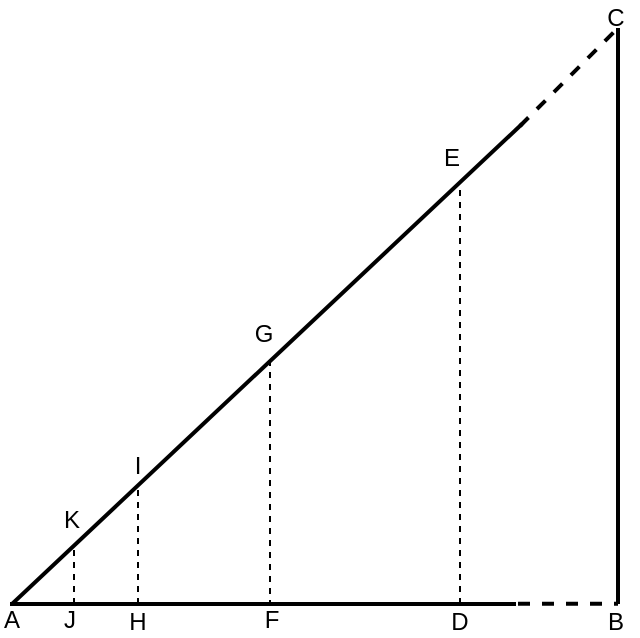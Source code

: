 <mxfile version="24.2.0" type="github" pages="2">
  <diagram name="第 1 页" id="RIVABgKGVWVkQaULtAYW">
    <mxGraphModel dx="880" dy="468" grid="1" gridSize="1" guides="1" tooltips="1" connect="1" arrows="1" fold="1" page="1" pageScale="1" pageWidth="827" pageHeight="1169" math="0" shadow="0">
      <root>
        <mxCell id="0" />
        <mxCell id="1" parent="0" />
        <mxCell id="H04dgf4gUaKJfO17DssH-1" value="" style="endArrow=none;html=1;rounded=0;strokeWidth=2;" parent="1" edge="1">
          <mxGeometry width="50" height="50" relative="1" as="geometry">
            <mxPoint x="241" y="384" as="sourcePoint" />
            <mxPoint x="496" y="144" as="targetPoint" />
          </mxGeometry>
        </mxCell>
        <mxCell id="H04dgf4gUaKJfO17DssH-2" value="" style="endArrow=none;html=1;rounded=0;strokeWidth=2;" parent="1" edge="1">
          <mxGeometry width="50" height="50" relative="1" as="geometry">
            <mxPoint x="240" y="384" as="sourcePoint" />
            <mxPoint x="493" y="384" as="targetPoint" />
          </mxGeometry>
        </mxCell>
        <mxCell id="H04dgf4gUaKJfO17DssH-3" value="" style="endArrow=none;html=1;rounded=0;strokeWidth=2;" parent="1" edge="1">
          <mxGeometry width="50" height="50" relative="1" as="geometry">
            <mxPoint x="544" y="384" as="sourcePoint" />
            <mxPoint x="544" y="96" as="targetPoint" />
          </mxGeometry>
        </mxCell>
        <mxCell id="H04dgf4gUaKJfO17DssH-4" value="A" style="text;html=1;align=center;verticalAlign=middle;whiteSpace=wrap;rounded=0;" parent="1" vertex="1">
          <mxGeometry x="235" y="387" width="12" height="10" as="geometry" />
        </mxCell>
        <mxCell id="H04dgf4gUaKJfO17DssH-5" value="B" style="text;html=1;align=center;verticalAlign=middle;whiteSpace=wrap;rounded=0;" parent="1" vertex="1">
          <mxGeometry x="537" y="388" width="12" height="10" as="geometry" />
        </mxCell>
        <mxCell id="H04dgf4gUaKJfO17DssH-6" value="C" style="text;html=1;align=center;verticalAlign=middle;whiteSpace=wrap;rounded=0;" parent="1" vertex="1">
          <mxGeometry x="532" y="82" width="22" height="17" as="geometry" />
        </mxCell>
        <mxCell id="H04dgf4gUaKJfO17DssH-7" value="D" style="text;html=1;align=center;verticalAlign=middle;whiteSpace=wrap;rounded=0;" parent="1" vertex="1">
          <mxGeometry x="459" y="388" width="12" height="10" as="geometry" />
        </mxCell>
        <mxCell id="H04dgf4gUaKJfO17DssH-8" value="E" style="text;html=1;align=center;verticalAlign=middle;whiteSpace=wrap;rounded=0;" parent="1" vertex="1">
          <mxGeometry x="431" y="146" width="60" height="30" as="geometry" />
        </mxCell>
        <mxCell id="H04dgf4gUaKJfO17DssH-9" value="F" style="text;html=1;align=center;verticalAlign=middle;whiteSpace=wrap;rounded=0;" parent="1" vertex="1">
          <mxGeometry x="365" y="387" width="12" height="10" as="geometry" />
        </mxCell>
        <mxCell id="H04dgf4gUaKJfO17DssH-10" value="G" style="text;html=1;align=center;verticalAlign=middle;whiteSpace=wrap;rounded=0;" parent="1" vertex="1">
          <mxGeometry x="337" y="234" width="60" height="30" as="geometry" />
        </mxCell>
        <mxCell id="H04dgf4gUaKJfO17DssH-11" value="H" style="text;html=1;align=center;verticalAlign=middle;whiteSpace=wrap;rounded=0;" parent="1" vertex="1">
          <mxGeometry x="298" y="388" width="12" height="10" as="geometry" />
        </mxCell>
        <mxCell id="H04dgf4gUaKJfO17DssH-12" value="I" style="text;html=1;align=center;verticalAlign=middle;whiteSpace=wrap;rounded=0;" parent="1" vertex="1">
          <mxGeometry x="274" y="300" width="60" height="30" as="geometry" />
        </mxCell>
        <mxCell id="H04dgf4gUaKJfO17DssH-13" value="J" style="text;html=1;align=center;verticalAlign=middle;whiteSpace=wrap;rounded=0;" parent="1" vertex="1">
          <mxGeometry x="264" y="387" width="12" height="10" as="geometry" />
        </mxCell>
        <mxCell id="H04dgf4gUaKJfO17DssH-19" value="K" style="text;html=1;align=center;verticalAlign=middle;whiteSpace=wrap;rounded=0;" parent="1" vertex="1">
          <mxGeometry x="265" y="337" width="12" height="10" as="geometry" />
        </mxCell>
        <mxCell id="H04dgf4gUaKJfO17DssH-20" value="" style="endArrow=none;dashed=1;html=1;rounded=0;strokeWidth=2;" parent="1" edge="1">
          <mxGeometry width="50" height="50" relative="1" as="geometry">
            <mxPoint x="495" y="145" as="sourcePoint" />
            <mxPoint x="545" y="95" as="targetPoint" />
          </mxGeometry>
        </mxCell>
        <mxCell id="H04dgf4gUaKJfO17DssH-23" value="" style="endArrow=none;dashed=1;html=1;rounded=0;strokeWidth=2;" parent="1" edge="1">
          <mxGeometry width="50" height="50" relative="1" as="geometry">
            <mxPoint x="494" y="383.83" as="sourcePoint" />
            <mxPoint x="544" y="383.83" as="targetPoint" />
          </mxGeometry>
        </mxCell>
        <mxCell id="tYeHENiUz2JDFwdjFI6Z-1" value="" style="endArrow=none;dashed=1;html=1;rounded=0;" parent="1" edge="1">
          <mxGeometry width="50" height="50" relative="1" as="geometry">
            <mxPoint x="465" y="384" as="sourcePoint" />
            <mxPoint x="465" y="174" as="targetPoint" />
          </mxGeometry>
        </mxCell>
        <mxCell id="tYeHENiUz2JDFwdjFI6Z-2" value="" style="endArrow=none;dashed=1;html=1;rounded=0;" parent="1" edge="1">
          <mxGeometry width="50" height="50" relative="1" as="geometry">
            <mxPoint x="304" y="384" as="sourcePoint" />
            <mxPoint x="304" y="324" as="targetPoint" />
          </mxGeometry>
        </mxCell>
        <mxCell id="tYeHENiUz2JDFwdjFI6Z-3" value="" style="endArrow=none;dashed=1;html=1;rounded=0;" parent="1" edge="1">
          <mxGeometry width="50" height="50" relative="1" as="geometry">
            <mxPoint x="272" y="384" as="sourcePoint" />
            <mxPoint x="272" y="355" as="targetPoint" />
          </mxGeometry>
        </mxCell>
        <mxCell id="tYeHENiUz2JDFwdjFI6Z-4" value="" style="endArrow=none;dashed=1;html=1;rounded=0;" parent="1" edge="1">
          <mxGeometry width="50" height="50" relative="1" as="geometry">
            <mxPoint x="370" y="262" as="sourcePoint" />
            <mxPoint x="370" y="384" as="targetPoint" />
          </mxGeometry>
        </mxCell>
      </root>
    </mxGraphModel>
  </diagram>
  <diagram id="T84HWTzjseAV6gvynWWT" name="第 2 页">
    <mxGraphModel dx="880" dy="468" grid="1" gridSize="1" guides="1" tooltips="1" connect="1" arrows="1" fold="1" page="1" pageScale="1" pageWidth="827" pageHeight="1169" math="1" shadow="0">
      <root>
        <mxCell id="0" />
        <mxCell id="1" parent="0" />
        <mxCell id="IJ4QIkZ7XSW0Jvyn1luv-1" value="" style="whiteSpace=wrap;html=1;fillColor=none;aspect=fixed;strokeWidth=2;perimeterSpacing=0;" vertex="1" parent="1">
          <mxGeometry x="215" y="40" width="400" height="400" as="geometry" />
        </mxCell>
        <mxCell id="IJ4QIkZ7XSW0Jvyn1luv-2" style="edgeStyle=orthogonalEdgeStyle;rounded=0;orthogonalLoop=1;jettySize=auto;html=1;" edge="1" parent="1" source="IJ4QIkZ7XSW0Jvyn1luv-3" target="IJ4QIkZ7XSW0Jvyn1luv-5">
          <mxGeometry relative="1" as="geometry" />
        </mxCell>
        <mxCell id="IJ4QIkZ7XSW0Jvyn1luv-3" value="已知N求因数" style="rounded=1;whiteSpace=wrap;html=1;fillColor=none;" vertex="1" parent="1">
          <mxGeometry x="335" y="50" width="160" height="30" as="geometry" />
        </mxCell>
        <mxCell id="IJ4QIkZ7XSW0Jvyn1luv-4" value="" style="edgeStyle=orthogonalEdgeStyle;rounded=0;orthogonalLoop=1;jettySize=auto;html=1;" edge="1" parent="1" source="IJ4QIkZ7XSW0Jvyn1luv-5" target="IJ4QIkZ7XSW0Jvyn1luv-28">
          <mxGeometry relative="1" as="geometry" />
        </mxCell>
        <mxCell id="IJ4QIkZ7XSW0Jvyn1luv-5" value="&lt;font style=&quot;font-size: 10px;&quot;&gt;$$w=1,m={{\log }_{2}}N$$&lt;/font&gt;" style="rounded=0;whiteSpace=wrap;html=1;fillColor=none;" vertex="1" parent="1">
          <mxGeometry x="335" y="95" width="160" height="30" as="geometry" />
        </mxCell>
        <mxCell id="IJ4QIkZ7XSW0Jvyn1luv-6" value="" style="edgeStyle=orthogonalEdgeStyle;rounded=0;orthogonalLoop=1;jettySize=auto;html=1;" edge="1" parent="1" source="IJ4QIkZ7XSW0Jvyn1luv-28" target="IJ4QIkZ7XSW0Jvyn1luv-9">
          <mxGeometry relative="1" as="geometry" />
        </mxCell>
        <mxCell id="IJ4QIkZ7XSW0Jvyn1luv-7" style="edgeStyle=orthogonalEdgeStyle;rounded=0;orthogonalLoop=1;jettySize=auto;html=1;" edge="1" parent="1" source="IJ4QIkZ7XSW0Jvyn1luv-28" target="IJ4QIkZ7XSW0Jvyn1luv-20">
          <mxGeometry relative="1" as="geometry" />
        </mxCell>
        <mxCell id="IJ4QIkZ7XSW0Jvyn1luv-8" value="" style="edgeStyle=orthogonalEdgeStyle;rounded=0;orthogonalLoop=1;jettySize=auto;html=1;" edge="1" parent="1" source="IJ4QIkZ7XSW0Jvyn1luv-9" target="IJ4QIkZ7XSW0Jvyn1luv-12">
          <mxGeometry relative="1" as="geometry" />
        </mxCell>
        <mxCell id="IJ4QIkZ7XSW0Jvyn1luv-9" value="$$d=0$$" style="rounded=0;whiteSpace=wrap;html=1;fillColor=none;" vertex="1" parent="1">
          <mxGeometry x="335" y="200" width="160" height="30" as="geometry" />
        </mxCell>
        <mxCell id="IJ4QIkZ7XSW0Jvyn1luv-10" value="" style="edgeStyle=orthogonalEdgeStyle;rounded=0;orthogonalLoop=1;jettySize=auto;html=1;" edge="1" parent="1" source="IJ4QIkZ7XSW0Jvyn1luv-12" target="IJ4QIkZ7XSW0Jvyn1luv-14">
          <mxGeometry relative="1" as="geometry" />
        </mxCell>
        <mxCell id="IJ4QIkZ7XSW0Jvyn1luv-11" style="edgeStyle=orthogonalEdgeStyle;rounded=0;orthogonalLoop=1;jettySize=auto;html=1;" edge="1" parent="1" source="IJ4QIkZ7XSW0Jvyn1luv-12" target="IJ4QIkZ7XSW0Jvyn1luv-19">
          <mxGeometry relative="1" as="geometry" />
        </mxCell>
        <mxCell id="IJ4QIkZ7XSW0Jvyn1luv-12" value="$$d&amp;lt;m-3$$" style="rhombus;whiteSpace=wrap;html=1;fontSize=11;" vertex="1" parent="1">
          <mxGeometry x="335" y="250" width="160" height="30" as="geometry" />
        </mxCell>
        <mxCell id="IJ4QIkZ7XSW0Jvyn1luv-13" value="" style="edgeStyle=orthogonalEdgeStyle;rounded=0;orthogonalLoop=1;jettySize=auto;html=1;" edge="1" parent="1" source="IJ4QIkZ7XSW0Jvyn1luv-14" target="IJ4QIkZ7XSW0Jvyn1luv-17">
          <mxGeometry relative="1" as="geometry" />
        </mxCell>
        <mxCell id="IJ4QIkZ7XSW0Jvyn1luv-14" value="&lt;font style=&quot;font-size: 10px;&quot;&gt;$$x=\frac{-1+\sqrt{{{2}^{d+3}}Nw+1}}{2}$$&lt;/font&gt;" style="rounded=0;whiteSpace=wrap;html=1;fontSize=6;fillColor=none;" vertex="1" parent="1">
          <mxGeometry x="335" y="295" width="160" height="40" as="geometry" />
        </mxCell>
        <mxCell id="IJ4QIkZ7XSW0Jvyn1luv-15" value="" style="edgeStyle=orthogonalEdgeStyle;rounded=0;orthogonalLoop=1;jettySize=auto;html=1;" edge="1" parent="1" source="IJ4QIkZ7XSW0Jvyn1luv-17" target="IJ4QIkZ7XSW0Jvyn1luv-18">
          <mxGeometry relative="1" as="geometry" />
        </mxCell>
        <mxCell id="IJ4QIkZ7XSW0Jvyn1luv-16" style="edgeStyle=orthogonalEdgeStyle;rounded=0;orthogonalLoop=1;jettySize=auto;html=1;" edge="1" parent="1" source="IJ4QIkZ7XSW0Jvyn1luv-17" target="IJ4QIkZ7XSW0Jvyn1luv-21">
          <mxGeometry relative="1" as="geometry" />
        </mxCell>
        <mxCell id="IJ4QIkZ7XSW0Jvyn1luv-17" value="x值是整数" style="rhombus;whiteSpace=wrap;html=1;fillColor=none;" vertex="1" parent="1">
          <mxGeometry x="335" y="350" width="160" height="40" as="geometry" />
        </mxCell>
        <mxCell id="IJ4QIkZ7XSW0Jvyn1luv-18" value="$$P=\gcd (x,N)$$" style="rounded=1;whiteSpace=wrap;html=1;fillColor=none;" vertex="1" parent="1">
          <mxGeometry x="335" y="402" width="160" height="30" as="geometry" />
        </mxCell>
        <mxCell id="IJ4QIkZ7XSW0Jvyn1luv-19" value="&lt;font style=&quot;font-size: 10px;&quot;&gt;$$w+0.25\to w$$&lt;/font&gt;" style="rounded=0;whiteSpace=wrap;html=1;fillColor=none;" vertex="1" parent="1">
          <mxGeometry x="225" y="150" width="90" height="30" as="geometry" />
        </mxCell>
        <mxCell id="IJ4QIkZ7XSW0Jvyn1luv-20" value="N是普通整数" style="rounded=1;whiteSpace=wrap;html=1;fillColor=none;" vertex="1" parent="1">
          <mxGeometry x="515" y="150" width="90" height="30" as="geometry" />
        </mxCell>
        <mxCell id="IJ4QIkZ7XSW0Jvyn1luv-21" value="$$d+1\to d$$" style="rounded=0;whiteSpace=wrap;html=1;fillColor=none;" vertex="1" parent="1">
          <mxGeometry x="515" y="250" width="90" height="30" as="geometry" />
        </mxCell>
        <mxCell id="IJ4QIkZ7XSW0Jvyn1luv-22" value="否" style="text;html=1;align=center;verticalAlign=middle;resizable=0;points=[];autosize=1;strokeColor=none;fillColor=none;" vertex="1" parent="1">
          <mxGeometry x="485" y="345" width="40" height="30" as="geometry" />
        </mxCell>
        <mxCell id="IJ4QIkZ7XSW0Jvyn1luv-23" value="是" style="text;html=1;align=center;verticalAlign=middle;resizable=0;points=[];autosize=1;strokeColor=none;fillColor=none;" vertex="1" parent="1">
          <mxGeometry x="420" y="380" width="40" height="30" as="geometry" />
        </mxCell>
        <mxCell id="IJ4QIkZ7XSW0Jvyn1luv-24" value="否" style="text;html=1;align=center;verticalAlign=middle;resizable=0;points=[];autosize=1;strokeColor=none;fillColor=none;" vertex="1" parent="1">
          <mxGeometry x="290" y="240" width="40" height="30" as="geometry" />
        </mxCell>
        <mxCell id="IJ4QIkZ7XSW0Jvyn1luv-25" value="是" style="text;html=1;align=center;verticalAlign=middle;resizable=0;points=[];autosize=1;strokeColor=none;fillColor=none;" vertex="1" parent="1">
          <mxGeometry x="420" y="175" width="40" height="30" as="geometry" />
        </mxCell>
        <mxCell id="IJ4QIkZ7XSW0Jvyn1luv-26" value="是" style="text;html=1;align=center;verticalAlign=middle;resizable=0;points=[];autosize=1;strokeColor=none;fillColor=none;" vertex="1" parent="1">
          <mxGeometry x="420" y="270" width="40" height="30" as="geometry" />
        </mxCell>
        <mxCell id="IJ4QIkZ7XSW0Jvyn1luv-27" value="否" style="text;html=1;align=center;verticalAlign=middle;resizable=0;points=[];autosize=1;strokeColor=none;fillColor=none;" vertex="1" parent="1">
          <mxGeometry x="420" y="130" width="40" height="30" as="geometry" />
        </mxCell>
        <mxCell id="IJ4QIkZ7XSW0Jvyn1luv-28" value="$$w&amp;lt;4$$" style="rhombus;whiteSpace=wrap;html=1;fillColor=none;" vertex="1" parent="1">
          <mxGeometry x="335" y="150" width="160" height="30" as="geometry" />
        </mxCell>
        <mxCell id="IJ4QIkZ7XSW0Jvyn1luv-29" value="" style="endArrow=classic;html=1;rounded=0;" edge="1" parent="1">
          <mxGeometry width="50" height="50" relative="1" as="geometry">
            <mxPoint x="270" y="135" as="sourcePoint" />
            <mxPoint x="415" y="135" as="targetPoint" />
          </mxGeometry>
        </mxCell>
        <mxCell id="IJ4QIkZ7XSW0Jvyn1luv-30" value="" style="endArrow=none;html=1;rounded=0;exitX=0.5;exitY=0;exitDx=0;exitDy=0;" edge="1" parent="1" source="IJ4QIkZ7XSW0Jvyn1luv-19">
          <mxGeometry width="50" height="50" relative="1" as="geometry">
            <mxPoint x="370" y="180" as="sourcePoint" />
            <mxPoint x="270" y="135" as="targetPoint" />
          </mxGeometry>
        </mxCell>
        <mxCell id="IJ4QIkZ7XSW0Jvyn1luv-31" value="" style="endArrow=classic;html=1;rounded=0;" edge="1" parent="1">
          <mxGeometry width="50" height="50" relative="1" as="geometry">
            <mxPoint x="560" y="237" as="sourcePoint" />
            <mxPoint x="415" y="237" as="targetPoint" />
          </mxGeometry>
        </mxCell>
        <mxCell id="IJ4QIkZ7XSW0Jvyn1luv-32" value="" style="endArrow=none;html=1;rounded=0;" edge="1" parent="1">
          <mxGeometry width="50" height="50" relative="1" as="geometry">
            <mxPoint x="560" y="250" as="sourcePoint" />
            <mxPoint x="560" y="237" as="targetPoint" />
          </mxGeometry>
        </mxCell>
      </root>
    </mxGraphModel>
  </diagram>
</mxfile>
